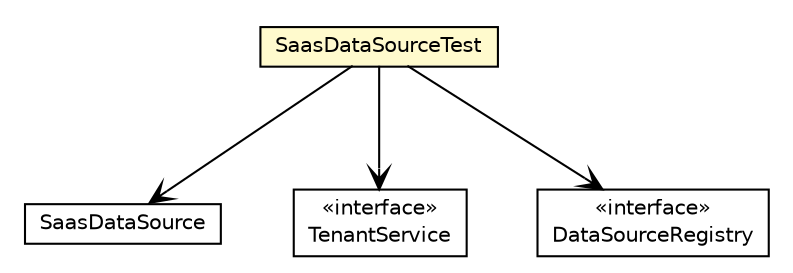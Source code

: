 #!/usr/local/bin/dot
#
# Class diagram 
# Generated by UMLGraph version R5_6_6-8-g8d7759 (http://www.umlgraph.org/)
#

digraph G {
	edge [fontname="Helvetica",fontsize=10,labelfontname="Helvetica",labelfontsize=10];
	node [fontname="Helvetica",fontsize=10,shape=plaintext];
	nodesep=0.25;
	ranksep=0.5;
	// org.dayatang.datasource4saas.SaasDataSourceTest
	c40320 [label=<<table title="org.dayatang.datasource4saas.SaasDataSourceTest" border="0" cellborder="1" cellspacing="0" cellpadding="2" port="p" bgcolor="lemonChiffon" href="./SaasDataSourceTest.html">
		<tr><td><table border="0" cellspacing="0" cellpadding="1">
<tr><td align="center" balign="center"> SaasDataSourceTest </td></tr>
		</table></td></tr>
		</table>>, URL="./SaasDataSourceTest.html", fontname="Helvetica", fontcolor="black", fontsize=10.0];
	// org.dayatang.datasource4saas.SaasDataSourceTest NAVASSOC org.dayatang.datasource4saas.SaasDataSource
	c40320:p -> c40339:p [taillabel="", label=" "headlabel="", fontname="Helvetica", fontcolor="black", fontsize=10.0, color="black", arrowhead=open];
	// org.dayatang.datasource4saas.SaasDataSourceTest NAVASSOC org.dayatang.datasource4saas.TenantService
	c40320:p -> c40340:p [taillabel="", label=" "headlabel="", fontname="Helvetica", fontcolor="black", fontsize=10.0, color="black", arrowhead=open];
	// org.dayatang.datasource4saas.SaasDataSourceTest NAVASSOC org.dayatang.datasource4saas.DataSourceRegistry
	c40320:p -> c40341:p [taillabel="", label=" "headlabel="", fontname="Helvetica", fontcolor="black", fontsize=10.0, color="black", arrowhead=open];
	// org.dayatang.datasource4saas.DataSourceRegistry
	c40341 [label=<<table title="org.dayatang.datasource4saas.DataSourceRegistry" border="0" cellborder="1" cellspacing="0" cellpadding="2" port="p" href="http://java.sun.com/j2se/1.4.2/docs/api/org/dayatang/datasource4saas/DataSourceRegistry.html">
		<tr><td><table border="0" cellspacing="0" cellpadding="1">
<tr><td align="center" balign="center"> &#171;interface&#187; </td></tr>
<tr><td align="center" balign="center"> DataSourceRegistry </td></tr>
		</table></td></tr>
		</table>>, URL="http://java.sun.com/j2se/1.4.2/docs/api/org/dayatang/datasource4saas/DataSourceRegistry.html", fontname="Helvetica", fontcolor="black", fontsize=10.0];
	// org.dayatang.datasource4saas.TenantService
	c40340 [label=<<table title="org.dayatang.datasource4saas.TenantService" border="0" cellborder="1" cellspacing="0" cellpadding="2" port="p" href="http://java.sun.com/j2se/1.4.2/docs/api/org/dayatang/datasource4saas/TenantService.html">
		<tr><td><table border="0" cellspacing="0" cellpadding="1">
<tr><td align="center" balign="center"> &#171;interface&#187; </td></tr>
<tr><td align="center" balign="center"> TenantService </td></tr>
		</table></td></tr>
		</table>>, URL="http://java.sun.com/j2se/1.4.2/docs/api/org/dayatang/datasource4saas/TenantService.html", fontname="Helvetica", fontcolor="black", fontsize=10.0];
	// org.dayatang.datasource4saas.SaasDataSource
	c40339 [label=<<table title="org.dayatang.datasource4saas.SaasDataSource" border="0" cellborder="1" cellspacing="0" cellpadding="2" port="p" href="http://java.sun.com/j2se/1.4.2/docs/api/org/dayatang/datasource4saas/SaasDataSource.html">
		<tr><td><table border="0" cellspacing="0" cellpadding="1">
<tr><td align="center" balign="center"> SaasDataSource </td></tr>
		</table></td></tr>
		</table>>, URL="http://java.sun.com/j2se/1.4.2/docs/api/org/dayatang/datasource4saas/SaasDataSource.html", fontname="Helvetica", fontcolor="black", fontsize=10.0];
}

